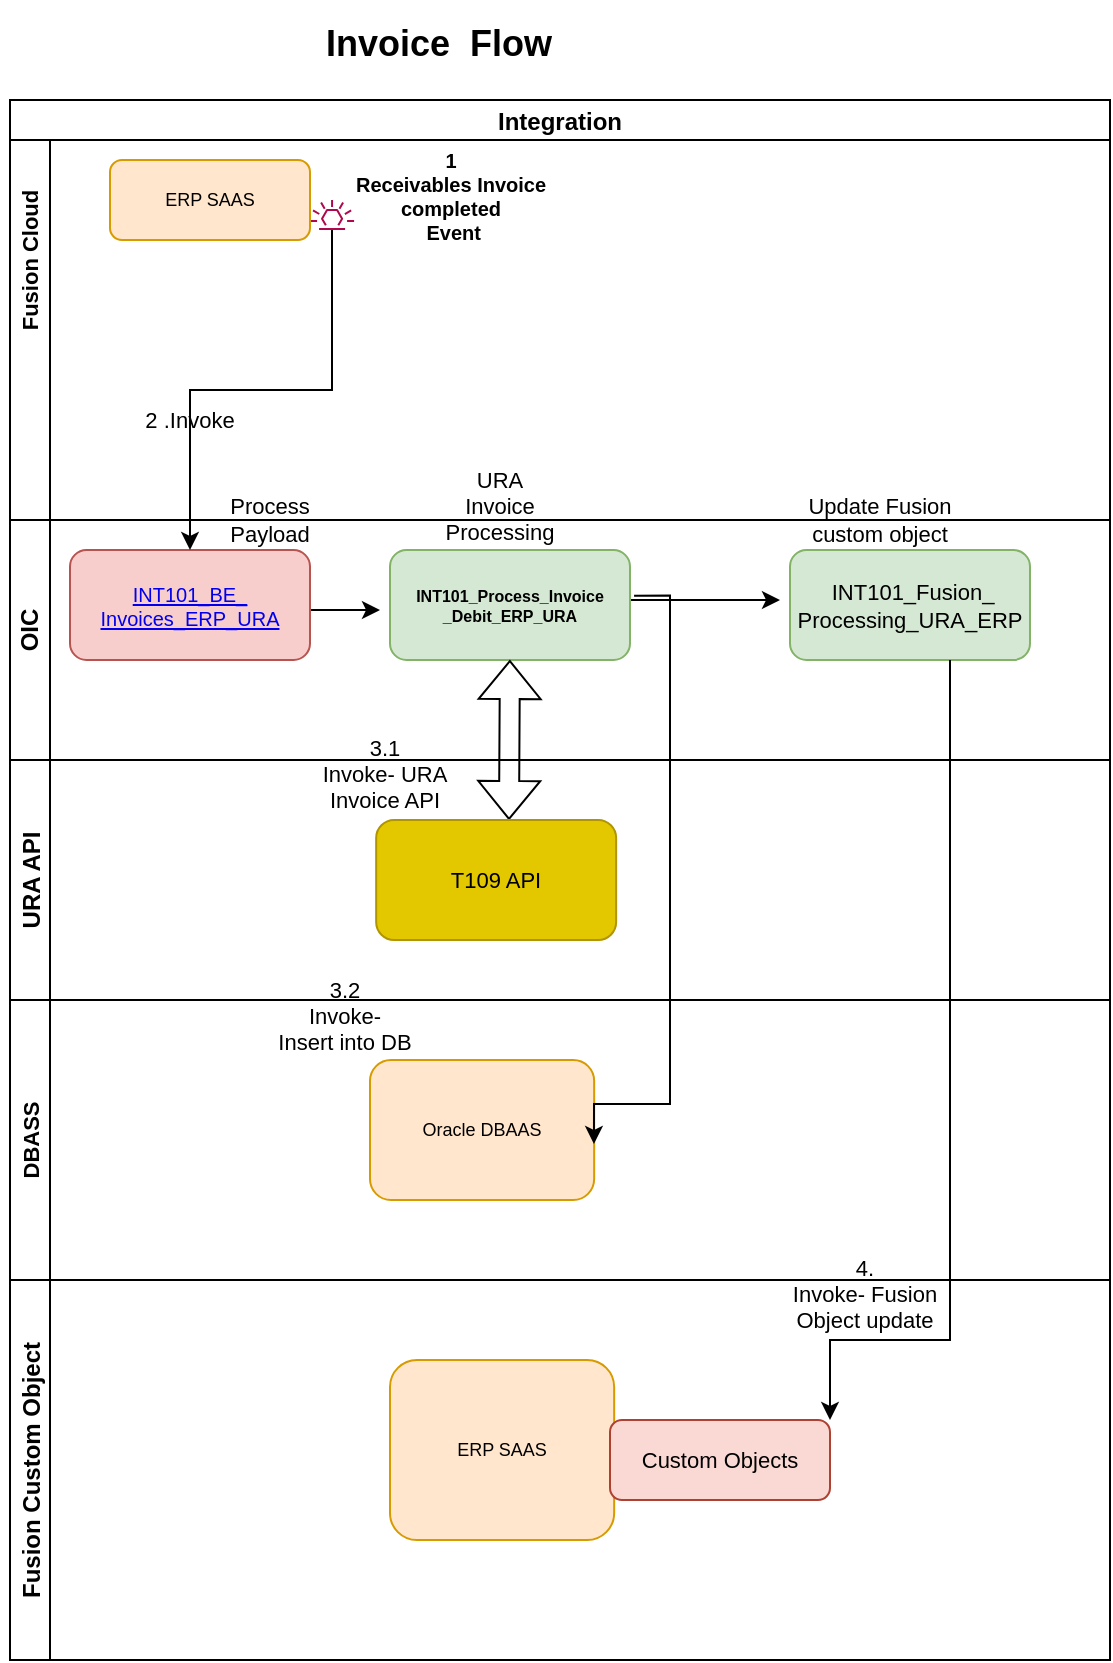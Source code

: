 <mxfile version="16.2.7" type="github">
  <diagram id="QBchSwfQgvvRqoAkoElo" name="Page-1">
    <mxGraphModel dx="723" dy="343" grid="1" gridSize="10" guides="1" tooltips="1" connect="1" arrows="1" fold="1" page="1" pageScale="1" pageWidth="850" pageHeight="1100" math="0" shadow="0">
      <root>
        <mxCell id="0" />
        <mxCell id="1" parent="0" />
        <mxCell id="_WeS0L_78n82KtswuAGA-8" value="Integration " style="swimlane;childLayout=stackLayout;resizeParent=1;resizeParentMax=0;horizontal=1;startSize=20;horizontalStack=0;" parent="1" vertex="1">
          <mxGeometry x="180" y="700" width="550" height="450" as="geometry" />
        </mxCell>
        <mxCell id="_WeS0L_78n82KtswuAGA-9" value="" style="swimlane;startSize=20;horizontal=0;" parent="_WeS0L_78n82KtswuAGA-8" vertex="1">
          <mxGeometry y="20" width="550" height="190" as="geometry" />
        </mxCell>
        <mxCell id="_WeS0L_78n82KtswuAGA-12" value="&lt;font style=&quot;font-size: 11px&quot;&gt;Fusion Cloud&lt;/font&gt;" style="text;html=1;strokeColor=none;fillColor=none;align=center;verticalAlign=middle;whiteSpace=wrap;rounded=0;rotation=-90;fontStyle=1" parent="_WeS0L_78n82KtswuAGA-9" vertex="1">
          <mxGeometry x="-35" y="45" width="90" height="30" as="geometry" />
        </mxCell>
        <mxCell id="_WeS0L_78n82KtswuAGA-25" value="" style="sketch=0;outlineConnect=0;fontColor=#232F3E;gradientColor=none;fillColor=#B0084D;strokeColor=none;dashed=0;verticalLabelPosition=bottom;verticalAlign=top;align=center;html=1;fontSize=12;fontStyle=0;aspect=fixed;pointerEvents=1;shape=mxgraph.aws4.eventbridge_default_event_bus_resource;" parent="_WeS0L_78n82KtswuAGA-9" vertex="1">
          <mxGeometry x="150" y="30" width="22.08" height="15" as="geometry" />
        </mxCell>
        <mxCell id="_WeS0L_78n82KtswuAGA-50" value="1&lt;div style=&quot;font-size: 10px&quot;&gt;&lt;span style=&quot;font-size: 10px&quot; lang=&quot;EN-GB&quot;&gt;Receivables Invoice &lt;br style=&quot;font-size: 10px&quot;&gt;&lt;/span&gt;&lt;/div&gt;&lt;div style=&quot;font-size: 10px&quot;&gt;&lt;span style=&quot;font-size: 10px&quot; lang=&quot;EN-GB&quot;&gt;completed&lt;/span&gt;&lt;/div&gt;&lt;div style=&quot;font-size: 10px&quot;&gt;&amp;nbsp;Event&lt;/div&gt;&lt;div style=&quot;font-size: 10px&quot;&gt;&lt;br style=&quot;font-size: 10px&quot;&gt;&lt;/div&gt;&lt;div style=&quot;font-size: 10px&quot;&gt;&lt;br style=&quot;font-size: 10px&quot;&gt;&lt;/div&gt;" style="text;html=1;align=center;verticalAlign=middle;resizable=0;points=[];autosize=1;strokeColor=none;fillColor=none;fontSize=10;fontStyle=1" parent="_WeS0L_78n82KtswuAGA-9" vertex="1">
          <mxGeometry x="160" width="120" height="80" as="geometry" />
        </mxCell>
        <mxCell id="VZgvoDStMmctj56R9S_6-1" value="ERP SAAS" style="rounded=1;whiteSpace=wrap;html=1;fontSize=9;fillColor=#ffe6cc;strokeColor=#d79b00;" vertex="1" parent="_WeS0L_78n82KtswuAGA-9">
          <mxGeometry x="50" y="10" width="100" height="40" as="geometry" />
        </mxCell>
        <mxCell id="VZgvoDStMmctj56R9S_6-23" value="URA Invoice Processing" style="text;html=1;strokeColor=none;fillColor=none;align=center;verticalAlign=middle;whiteSpace=wrap;rounded=0;fontSize=11;" vertex="1" parent="_WeS0L_78n82KtswuAGA-9">
          <mxGeometry x="215" y="163" width="60" height="40" as="geometry" />
        </mxCell>
        <mxCell id="VZgvoDStMmctj56R9S_6-24" value="Update Fusion custom object" style="text;html=1;strokeColor=none;fillColor=none;align=center;verticalAlign=middle;whiteSpace=wrap;rounded=0;fontSize=11;" vertex="1" parent="_WeS0L_78n82KtswuAGA-9">
          <mxGeometry x="390" y="170" width="90" height="40" as="geometry" />
        </mxCell>
        <mxCell id="_WeS0L_78n82KtswuAGA-10" value="" style="swimlane;startSize=20;horizontal=0;" parent="_WeS0L_78n82KtswuAGA-8" vertex="1">
          <mxGeometry y="210" width="550" height="120" as="geometry" />
        </mxCell>
        <mxCell id="_WeS0L_78n82KtswuAGA-14" value="&lt;b&gt;OIC&lt;/b&gt;" style="text;html=1;strokeColor=none;fillColor=none;align=center;verticalAlign=middle;whiteSpace=wrap;rounded=0;rotation=-90;" parent="_WeS0L_78n82KtswuAGA-10" vertex="1">
          <mxGeometry x="-20" y="50" width="60" height="10" as="geometry" />
        </mxCell>
        <mxCell id="_WeS0L_78n82KtswuAGA-21" style="edgeStyle=orthogonalEdgeStyle;rounded=0;orthogonalLoop=1;jettySize=auto;html=1;fontSize=9;" parent="_WeS0L_78n82KtswuAGA-10" edge="1">
          <mxGeometry relative="1" as="geometry">
            <mxPoint x="150" y="45" as="sourcePoint" />
            <mxPoint x="185" y="45" as="targetPoint" />
          </mxGeometry>
        </mxCell>
        <mxCell id="_WeS0L_78n82KtswuAGA-30" style="edgeStyle=orthogonalEdgeStyle;rounded=0;orthogonalLoop=1;jettySize=auto;html=1;entryX=0;entryY=0.5;entryDx=0;entryDy=0;fontSize=9;exitX=0.992;exitY=0.4;exitDx=0;exitDy=0;exitPerimeter=0;" parent="_WeS0L_78n82KtswuAGA-10" edge="1">
          <mxGeometry relative="1" as="geometry">
            <mxPoint x="309.04" y="40" as="sourcePoint" />
            <mxPoint x="385" y="40" as="targetPoint" />
          </mxGeometry>
        </mxCell>
        <mxCell id="VZgvoDStMmctj56R9S_6-2" value="&lt;div style=&quot;font-size: 10px&quot;&gt;&lt;a name=&quot;_Toc93504366&quot; style=&quot;font-size: 10px&quot;&gt;&lt;span style=&quot;font-size: 10px&quot; lang=&quot;EN-GB&quot;&gt;INT101_BE_&lt;/span&gt;&lt;/a&gt;&lt;/div&gt;&lt;div style=&quot;font-size: 10px&quot;&gt;&lt;a name=&quot;_Toc93504366&quot; style=&quot;font-size: 10px&quot;&gt;&lt;span style=&quot;font-size: 10px&quot; lang=&quot;EN-GB&quot;&gt;Invoices_ERP_URA&lt;/span&gt;&lt;/a&gt;&lt;/div&gt;" style="rounded=1;whiteSpace=wrap;html=1;fillColor=#f8cecc;strokeColor=#b85450;" vertex="1" parent="_WeS0L_78n82KtswuAGA-10">
          <mxGeometry x="30" y="15" width="120" height="55" as="geometry" />
        </mxCell>
        <mxCell id="VZgvoDStMmctj56R9S_6-4" value="&lt;div style=&quot;font-size: 8px&quot;&gt;&lt;b&gt;&lt;font style=&quot;font-size: 8px&quot;&gt;INT101_Process_Invoice&lt;/font&gt;&lt;/b&gt;&lt;/div&gt;&lt;div style=&quot;font-size: 8px&quot;&gt;&lt;b&gt;&lt;font style=&quot;font-size: 8px&quot;&gt;_Debit_ERP_URA &lt;/font&gt;&lt;/b&gt;&lt;/div&gt;" style="rounded=1;whiteSpace=wrap;html=1;fillColor=#d5e8d4;strokeColor=#82b366;" vertex="1" parent="_WeS0L_78n82KtswuAGA-10">
          <mxGeometry x="190" y="15" width="120" height="55" as="geometry" />
        </mxCell>
        <mxCell id="VZgvoDStMmctj56R9S_6-5" value="&lt;div style=&quot;font-size: 11px&quot;&gt;&amp;nbsp;&lt;font style=&quot;font-size: 11px&quot;&gt;INT101_Fusion_&lt;/font&gt;&lt;/div&gt;&lt;div style=&quot;font-size: 11px&quot;&gt;&lt;font style=&quot;font-size: 11px&quot;&gt;Processing_URA_ERP&lt;/font&gt;&lt;/div&gt;" style="rounded=1;whiteSpace=wrap;html=1;fillColor=#d5e8d4;strokeColor=#82b366;" vertex="1" parent="_WeS0L_78n82KtswuAGA-10">
          <mxGeometry x="390" y="15" width="120" height="55" as="geometry" />
        </mxCell>
        <mxCell id="VZgvoDStMmctj56R9S_6-14" value="Process Payload" style="text;html=1;strokeColor=none;fillColor=none;align=center;verticalAlign=middle;whiteSpace=wrap;rounded=0;fontSize=11;" vertex="1" parent="_WeS0L_78n82KtswuAGA-10">
          <mxGeometry x="100" y="-15" width="60" height="30" as="geometry" />
        </mxCell>
        <mxCell id="_WeS0L_78n82KtswuAGA-48" value="" style="shape=flexArrow;endArrow=classic;startArrow=classic;html=1;rounded=0;fontSize=9;" parent="_WeS0L_78n82KtswuAGA-10" edge="1">
          <mxGeometry width="100" height="100" relative="1" as="geometry">
            <mxPoint x="249.5" y="150" as="sourcePoint" />
            <mxPoint x="249.952" y="70" as="targetPoint" />
          </mxGeometry>
        </mxCell>
        <mxCell id="_WeS0L_78n82KtswuAGA-11" value="URA API" style="swimlane;startSize=20;horizontal=0;" parent="_WeS0L_78n82KtswuAGA-8" vertex="1">
          <mxGeometry y="330" width="550" height="120" as="geometry" />
        </mxCell>
        <mxCell id="VZgvoDStMmctj56R9S_6-6" value="T109 API " style="rounded=1;whiteSpace=wrap;html=1;fontSize=11;fillColor=#e3c800;fontColor=#000000;strokeColor=#B09500;" vertex="1" parent="_WeS0L_78n82KtswuAGA-11">
          <mxGeometry x="183.08" y="30" width="120" height="60" as="geometry" />
        </mxCell>
        <mxCell id="VZgvoDStMmctj56R9S_6-11" value="&lt;div&gt;3.1&lt;/div&gt;&lt;div&gt;Invoke- URA Invoice API&lt;/div&gt;" style="text;html=1;strokeColor=none;fillColor=none;align=center;verticalAlign=middle;whiteSpace=wrap;rounded=0;fontSize=11;" vertex="1" parent="_WeS0L_78n82KtswuAGA-11">
          <mxGeometry x="140" y="-13" width="95" height="40" as="geometry" />
        </mxCell>
        <mxCell id="VZgvoDStMmctj56R9S_6-10" style="edgeStyle=orthogonalEdgeStyle;rounded=0;orthogonalLoop=1;jettySize=auto;html=1;fontSize=11;" edge="1" parent="_WeS0L_78n82KtswuAGA-8" source="_WeS0L_78n82KtswuAGA-25" target="VZgvoDStMmctj56R9S_6-2">
          <mxGeometry relative="1" as="geometry" />
        </mxCell>
        <mxCell id="_WeS0L_78n82KtswuAGA-52" value="&lt;h1&gt;Invoice&amp;nbsp; Flow &lt;br&gt;&lt;/h1&gt;&amp;nbsp;" style="text;html=1;strokeColor=none;fillColor=none;spacing=5;spacingTop=-20;whiteSpace=wrap;overflow=hidden;rounded=0;fontSize=9;" parent="1" vertex="1">
          <mxGeometry x="332.5" y="660" width="245" height="40" as="geometry" />
        </mxCell>
        <mxCell id="VZgvoDStMmctj56R9S_6-15" value="2 .Invoke" style="text;html=1;strokeColor=none;fillColor=none;align=center;verticalAlign=middle;whiteSpace=wrap;rounded=0;fontSize=11;" vertex="1" parent="1">
          <mxGeometry x="240" y="850" width="60" height="20" as="geometry" />
        </mxCell>
        <mxCell id="_WeS0L_78n82KtswuAGA-19" value="Fusion Custom Object" style="swimlane;startSize=20;horizontal=0;fontSize=12;fontStyle=1" parent="1" vertex="1">
          <mxGeometry x="180" y="1290" width="550" height="190" as="geometry" />
        </mxCell>
        <mxCell id="VZgvoDStMmctj56R9S_6-8" value="ERP SAAS" style="rounded=1;whiteSpace=wrap;html=1;fontSize=9;fillColor=#ffe6cc;strokeColor=#d79b00;" vertex="1" parent="_WeS0L_78n82KtswuAGA-19">
          <mxGeometry x="190" y="40" width="112.08" height="90" as="geometry" />
        </mxCell>
        <mxCell id="VZgvoDStMmctj56R9S_6-9" value="Custom Objects" style="rounded=1;whiteSpace=wrap;html=1;fontSize=11;fillColor=#fad9d5;strokeColor=#ae4132;" vertex="1" parent="_WeS0L_78n82KtswuAGA-19">
          <mxGeometry x="300" y="70" width="110" height="40" as="geometry" />
        </mxCell>
        <mxCell id="VZgvoDStMmctj56R9S_6-19" style="edgeStyle=orthogonalEdgeStyle;rounded=0;orthogonalLoop=1;jettySize=auto;html=1;entryX=1;entryY=0;entryDx=0;entryDy=0;fontSize=11;" edge="1" parent="1" source="VZgvoDStMmctj56R9S_6-5" target="VZgvoDStMmctj56R9S_6-9">
          <mxGeometry relative="1" as="geometry">
            <Array as="points">
              <mxPoint x="650" y="1320" />
              <mxPoint x="590" y="1320" />
            </Array>
          </mxGeometry>
        </mxCell>
        <mxCell id="_WeS0L_78n82KtswuAGA-13" value="DBASS" style="swimlane;startSize=20;horizontal=0;fontSize=11;" parent="1" vertex="1">
          <mxGeometry x="180" y="1150" width="550" height="140" as="geometry" />
        </mxCell>
        <mxCell id="VZgvoDStMmctj56R9S_6-7" value="Oracle DBAAS" style="rounded=1;whiteSpace=wrap;html=1;fontSize=9;fillColor=#ffe6cc;strokeColor=#d79b00;" vertex="1" parent="_WeS0L_78n82KtswuAGA-13">
          <mxGeometry x="180" y="30" width="112.08" height="70" as="geometry" />
        </mxCell>
        <mxCell id="VZgvoDStMmctj56R9S_6-17" value="&lt;div&gt;3.2&lt;/div&gt;&lt;div&gt;Invoke- &lt;br&gt;&lt;/div&gt;&lt;div&gt;Insert into DB&lt;br&gt;&lt;/div&gt;" style="text;html=1;strokeColor=none;fillColor=none;align=center;verticalAlign=middle;whiteSpace=wrap;rounded=0;fontSize=11;" vertex="1" parent="_WeS0L_78n82KtswuAGA-13">
          <mxGeometry x="120" y="-12" width="95" height="40" as="geometry" />
        </mxCell>
        <mxCell id="VZgvoDStMmctj56R9S_6-20" value="4.&lt;div&gt;Invoke- Fusion Object update&lt;br&gt;&lt;/div&gt;" style="text;html=1;strokeColor=none;fillColor=none;align=center;verticalAlign=middle;whiteSpace=wrap;rounded=0;fontSize=11;" vertex="1" parent="_WeS0L_78n82KtswuAGA-13">
          <mxGeometry x="380" y="127" width="95" height="40" as="geometry" />
        </mxCell>
        <mxCell id="VZgvoDStMmctj56R9S_6-18" style="edgeStyle=orthogonalEdgeStyle;rounded=0;orthogonalLoop=1;jettySize=auto;html=1;entryX=0.999;entryY=0.6;entryDx=0;entryDy=0;entryPerimeter=0;fontSize=11;exitX=1.017;exitY=0.415;exitDx=0;exitDy=0;exitPerimeter=0;" edge="1" parent="1" source="VZgvoDStMmctj56R9S_6-4" target="VZgvoDStMmctj56R9S_6-7">
          <mxGeometry relative="1" as="geometry">
            <mxPoint x="500" y="950" as="sourcePoint" />
            <Array as="points">
              <mxPoint x="510" y="948" />
              <mxPoint x="510" y="1202" />
            </Array>
          </mxGeometry>
        </mxCell>
      </root>
    </mxGraphModel>
  </diagram>
</mxfile>
